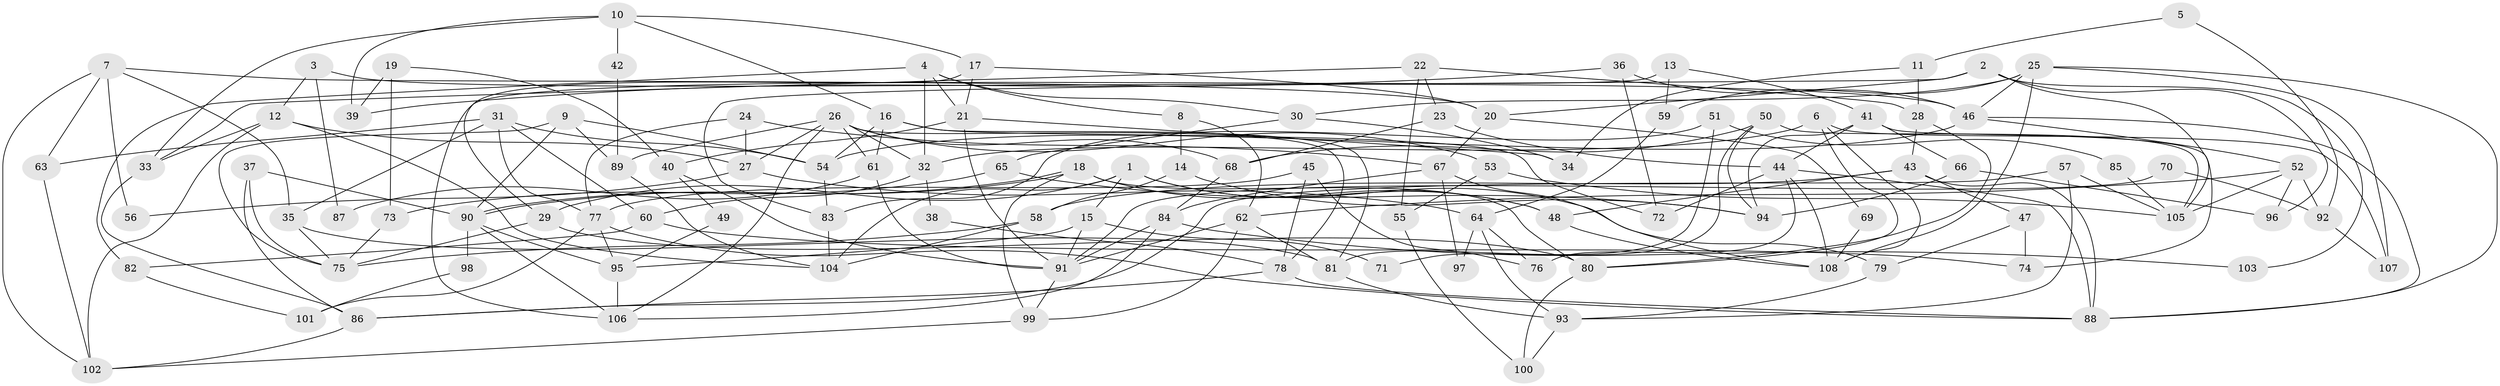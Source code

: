 // coarse degree distribution, {6: 0.078125, 5: 0.140625, 10: 0.046875, 8: 0.09375, 2: 0.09375, 7: 0.03125, 3: 0.234375, 4: 0.1875, 11: 0.03125, 9: 0.046875, 15: 0.015625}
// Generated by graph-tools (version 1.1) at 2025/18/03/04/25 18:18:49]
// undirected, 108 vertices, 216 edges
graph export_dot {
graph [start="1"]
  node [color=gray90,style=filled];
  1;
  2;
  3;
  4;
  5;
  6;
  7;
  8;
  9;
  10;
  11;
  12;
  13;
  14;
  15;
  16;
  17;
  18;
  19;
  20;
  21;
  22;
  23;
  24;
  25;
  26;
  27;
  28;
  29;
  30;
  31;
  32;
  33;
  34;
  35;
  36;
  37;
  38;
  39;
  40;
  41;
  42;
  43;
  44;
  45;
  46;
  47;
  48;
  49;
  50;
  51;
  52;
  53;
  54;
  55;
  56;
  57;
  58;
  59;
  60;
  61;
  62;
  63;
  64;
  65;
  66;
  67;
  68;
  69;
  70;
  71;
  72;
  73;
  74;
  75;
  76;
  77;
  78;
  79;
  80;
  81;
  82;
  83;
  84;
  85;
  86;
  87;
  88;
  89;
  90;
  91;
  92;
  93;
  94;
  95;
  96;
  97;
  98;
  99;
  100;
  101;
  102;
  103;
  104;
  105;
  106;
  107;
  108;
  1 -- 104;
  1 -- 48;
  1 -- 15;
  1 -- 29;
  1 -- 79;
  2 -- 20;
  2 -- 105;
  2 -- 83;
  2 -- 96;
  2 -- 103;
  3 -- 12;
  3 -- 46;
  3 -- 87;
  4 -- 30;
  4 -- 32;
  4 -- 8;
  4 -- 21;
  4 -- 82;
  5 -- 92;
  5 -- 11;
  6 -- 32;
  6 -- 108;
  6 -- 80;
  6 -- 107;
  7 -- 102;
  7 -- 35;
  7 -- 20;
  7 -- 56;
  7 -- 63;
  8 -- 62;
  8 -- 14;
  9 -- 89;
  9 -- 90;
  9 -- 54;
  9 -- 75;
  10 -- 16;
  10 -- 17;
  10 -- 33;
  10 -- 39;
  10 -- 42;
  11 -- 28;
  11 -- 34;
  12 -- 102;
  12 -- 104;
  12 -- 27;
  12 -- 33;
  13 -- 59;
  13 -- 106;
  13 -- 41;
  14 -- 58;
  14 -- 94;
  15 -- 95;
  15 -- 71;
  15 -- 91;
  16 -- 54;
  16 -- 61;
  16 -- 72;
  16 -- 81;
  17 -- 21;
  17 -- 29;
  17 -- 20;
  18 -- 80;
  18 -- 90;
  18 -- 90;
  18 -- 48;
  18 -- 99;
  19 -- 40;
  19 -- 39;
  19 -- 73;
  20 -- 67;
  20 -- 69;
  21 -- 91;
  21 -- 34;
  21 -- 40;
  22 -- 33;
  22 -- 23;
  22 -- 28;
  22 -- 55;
  23 -- 68;
  23 -- 44;
  24 -- 67;
  24 -- 77;
  24 -- 27;
  25 -- 88;
  25 -- 108;
  25 -- 30;
  25 -- 46;
  25 -- 59;
  25 -- 107;
  26 -- 27;
  26 -- 78;
  26 -- 32;
  26 -- 53;
  26 -- 61;
  26 -- 68;
  26 -- 89;
  26 -- 106;
  27 -- 56;
  27 -- 64;
  28 -- 80;
  28 -- 43;
  29 -- 75;
  29 -- 80;
  30 -- 65;
  30 -- 34;
  31 -- 63;
  31 -- 54;
  31 -- 35;
  31 -- 60;
  31 -- 77;
  32 -- 60;
  32 -- 38;
  33 -- 86;
  35 -- 75;
  35 -- 81;
  36 -- 46;
  36 -- 72;
  36 -- 39;
  37 -- 90;
  37 -- 86;
  37 -- 75;
  38 -- 78;
  40 -- 91;
  40 -- 49;
  41 -- 94;
  41 -- 44;
  41 -- 66;
  41 -- 74;
  42 -- 89;
  43 -- 48;
  43 -- 47;
  43 -- 58;
  43 -- 88;
  44 -- 88;
  44 -- 72;
  44 -- 76;
  44 -- 108;
  45 -- 77;
  45 -- 76;
  45 -- 78;
  46 -- 52;
  46 -- 54;
  46 -- 88;
  47 -- 79;
  47 -- 74;
  48 -- 108;
  49 -- 95;
  50 -- 68;
  50 -- 94;
  50 -- 71;
  50 -- 105;
  51 -- 83;
  51 -- 81;
  51 -- 85;
  52 -- 105;
  52 -- 62;
  52 -- 92;
  52 -- 96;
  53 -- 105;
  53 -- 55;
  54 -- 83;
  55 -- 100;
  57 -- 93;
  57 -- 86;
  57 -- 105;
  58 -- 75;
  58 -- 104;
  59 -- 64;
  60 -- 74;
  60 -- 82;
  61 -- 91;
  61 -- 87;
  62 -- 99;
  62 -- 81;
  62 -- 91;
  63 -- 102;
  64 -- 93;
  64 -- 76;
  64 -- 97;
  65 -- 94;
  65 -- 73;
  66 -- 96;
  66 -- 94;
  67 -- 84;
  67 -- 97;
  67 -- 108;
  68 -- 84;
  69 -- 108;
  70 -- 91;
  70 -- 92;
  73 -- 75;
  77 -- 88;
  77 -- 95;
  77 -- 101;
  78 -- 88;
  78 -- 86;
  79 -- 93;
  80 -- 100;
  81 -- 93;
  82 -- 101;
  83 -- 104;
  84 -- 91;
  84 -- 106;
  84 -- 103;
  85 -- 105;
  86 -- 102;
  89 -- 104;
  90 -- 106;
  90 -- 95;
  90 -- 98;
  91 -- 99;
  92 -- 107;
  93 -- 100;
  95 -- 106;
  98 -- 101;
  99 -- 102;
}
